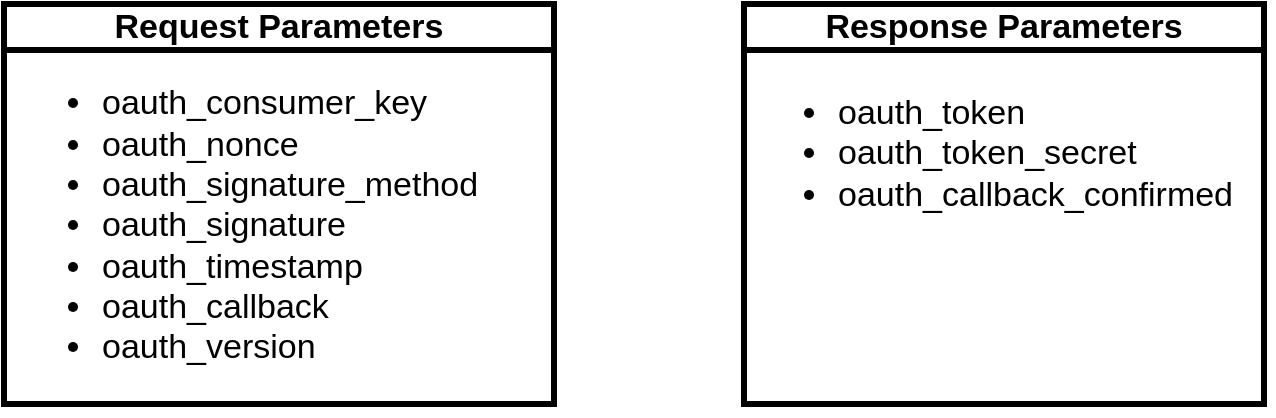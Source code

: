 <mxfile version="20.7.4" type="github">
  <diagram id="vWChVwNTtLTxvidAXJDJ" name="Page-1">
    <mxGraphModel dx="1434" dy="803" grid="1" gridSize="10" guides="1" tooltips="1" connect="1" arrows="1" fold="1" page="1" pageScale="1" pageWidth="850" pageHeight="1100" math="0" shadow="0">
      <root>
        <mxCell id="0" />
        <mxCell id="1" parent="0" />
        <mxCell id="kQz_cF7k1lwV04raujkt-1" value="&lt;font style=&quot;font-size: 17px;&quot;&gt;Request Parameters&lt;/font&gt;" style="swimlane;whiteSpace=wrap;html=1;strokeWidth=3;" vertex="1" parent="1">
          <mxGeometry x="80" y="120" width="275" height="200" as="geometry">
            <mxRectangle x="135" y="120" width="200" height="30" as="alternateBounds" />
          </mxGeometry>
        </mxCell>
        <mxCell id="kQz_cF7k1lwV04raujkt-3" value="&lt;ul style=&quot;font-size: 17px;&quot;&gt;&lt;li style=&quot;&quot;&gt;&lt;span style=&quot;&quot;&gt;oauth_consumer_key&lt;/span&gt;&lt;/li&gt;&lt;li style=&quot;&quot;&gt;&lt;span style=&quot;&quot;&gt;oauth_nonce&lt;/span&gt;&lt;/li&gt;&lt;li style=&quot;&quot;&gt;&lt;span style=&quot;&quot;&gt;oauth_signature_method&lt;/span&gt;&lt;/li&gt;&lt;li style=&quot;&quot;&gt;&lt;span style=&quot;&quot;&gt;oauth_signature&lt;/span&gt;&lt;/li&gt;&lt;li style=&quot;&quot;&gt;&lt;span style=&quot;&quot;&gt;oauth_timestamp&lt;/span&gt;&lt;/li&gt;&lt;li style=&quot;&quot;&gt;&lt;span style=&quot;&quot;&gt;oauth_callback&lt;/span&gt;&lt;/li&gt;&lt;li style=&quot;&quot;&gt;oauth_version&lt;/li&gt;&lt;/ul&gt;" style="text;html=1;align=left;verticalAlign=middle;resizable=0;points=[];autosize=1;strokeColor=none;fillColor=none;fontSize=14;" vertex="1" parent="kQz_cF7k1lwV04raujkt-1">
          <mxGeometry x="7" y="16" width="250" height="190" as="geometry" />
        </mxCell>
        <mxCell id="kQz_cF7k1lwV04raujkt-15" value="&lt;font style=&quot;font-size: 17px;&quot;&gt;Response Parameters&lt;/font&gt;" style="swimlane;whiteSpace=wrap;html=1;strokeWidth=3;" vertex="1" parent="1">
          <mxGeometry x="450" y="120" width="260" height="200" as="geometry">
            <mxRectangle x="135" y="120" width="200" height="30" as="alternateBounds" />
          </mxGeometry>
        </mxCell>
        <mxCell id="kQz_cF7k1lwV04raujkt-16" value="&lt;ul style=&quot;font-size: 17px;&quot;&gt;&lt;li style=&quot;&quot;&gt;&lt;span style=&quot;&quot;&gt;oauth_token&lt;/span&gt;&lt;/li&gt;&lt;li style=&quot;&quot;&gt;&lt;span style=&quot;&quot;&gt;oauth_token_secret&lt;/span&gt;&lt;/li&gt;&lt;li style=&quot;&quot;&gt;&lt;span style=&quot;&quot;&gt;oauth_callback_confirmed&lt;/span&gt;&lt;/li&gt;&lt;/ul&gt;" style="text;html=1;align=left;verticalAlign=middle;resizable=0;points=[];autosize=1;strokeColor=none;fillColor=none;fontSize=14;" vertex="1" parent="kQz_cF7k1lwV04raujkt-15">
          <mxGeometry x="5" y="20" width="260" height="110" as="geometry" />
        </mxCell>
      </root>
    </mxGraphModel>
  </diagram>
</mxfile>

